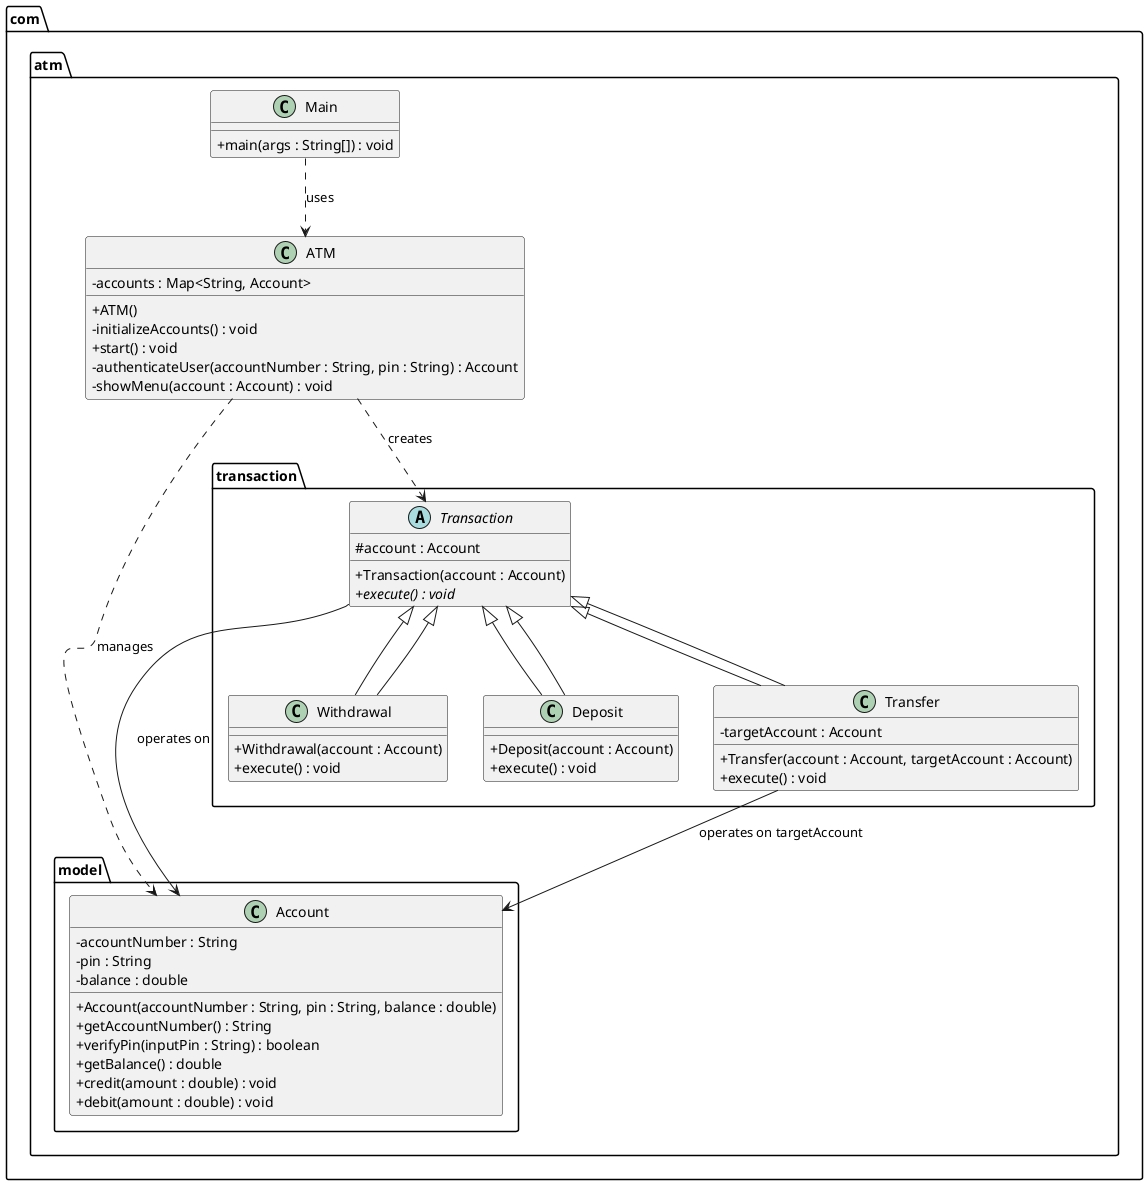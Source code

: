 @startuml
skinparam classAttributeIconSize 0

package com.atm.model {
    class Account {
        - accountNumber : String
        - pin : String
        - balance : double
        + Account(accountNumber : String, pin : String, balance : double)
        + getAccountNumber() : String
        + verifyPin(inputPin : String) : boolean
        + getBalance() : double
        + credit(amount : double) : void
        + debit(amount : double) : void
    }
}

package com.atm.transaction {
    abstract class Transaction {
        # account : Account
        + Transaction(account : Account)
        {abstract} + execute() : void
    }

    class Withdrawal extends Transaction {
        + Withdrawal(account : Account)
        + execute() : void
    }

    class Deposit extends Transaction {
        + Deposit(account : Account)
        + execute() : void
    }

    class Transfer extends Transaction {
        - targetAccount : Account
        + Transfer(account : Account, targetAccount : Account)
        + execute() : void
    }

    Transaction <|-- Withdrawal
    Transaction <|-- Deposit
    Transaction <|-- Transfer
}

package com.atm {
    class ATM {
        - accounts : Map<String, Account>
        + ATM()
        - initializeAccounts() : void
        + start() : void
        - authenticateUser(accountNumber : String, pin : String) : Account
        - showMenu(account : Account) : void
    }

    class Main {
        + main(args : String[]) : void
    }

    Main ..> ATM : uses
    ATM ..> Account : manages
    ATM ..> Transaction : creates
    Transaction --> Account : operates on
    Transfer --> Account : operates on targetAccount
}
@enduml